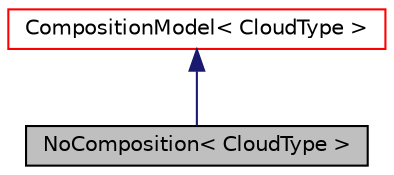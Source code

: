 digraph "NoComposition&lt; CloudType &gt;"
{
  bgcolor="transparent";
  edge [fontname="Helvetica",fontsize="10",labelfontname="Helvetica",labelfontsize="10"];
  node [fontname="Helvetica",fontsize="10",shape=record];
  Node1 [label="NoComposition\< CloudType \>",height=0.2,width=0.4,color="black", fillcolor="grey75", style="filled", fontcolor="black"];
  Node2 -> Node1 [dir="back",color="midnightblue",fontsize="10",style="solid",fontname="Helvetica"];
  Node2 [label="CompositionModel\< CloudType \>",height=0.2,width=0.4,color="red",URL="$a00328.html",tooltip="Templated reacting parcel composition model class Consists of carrier species (via thermo package)..."];
}
